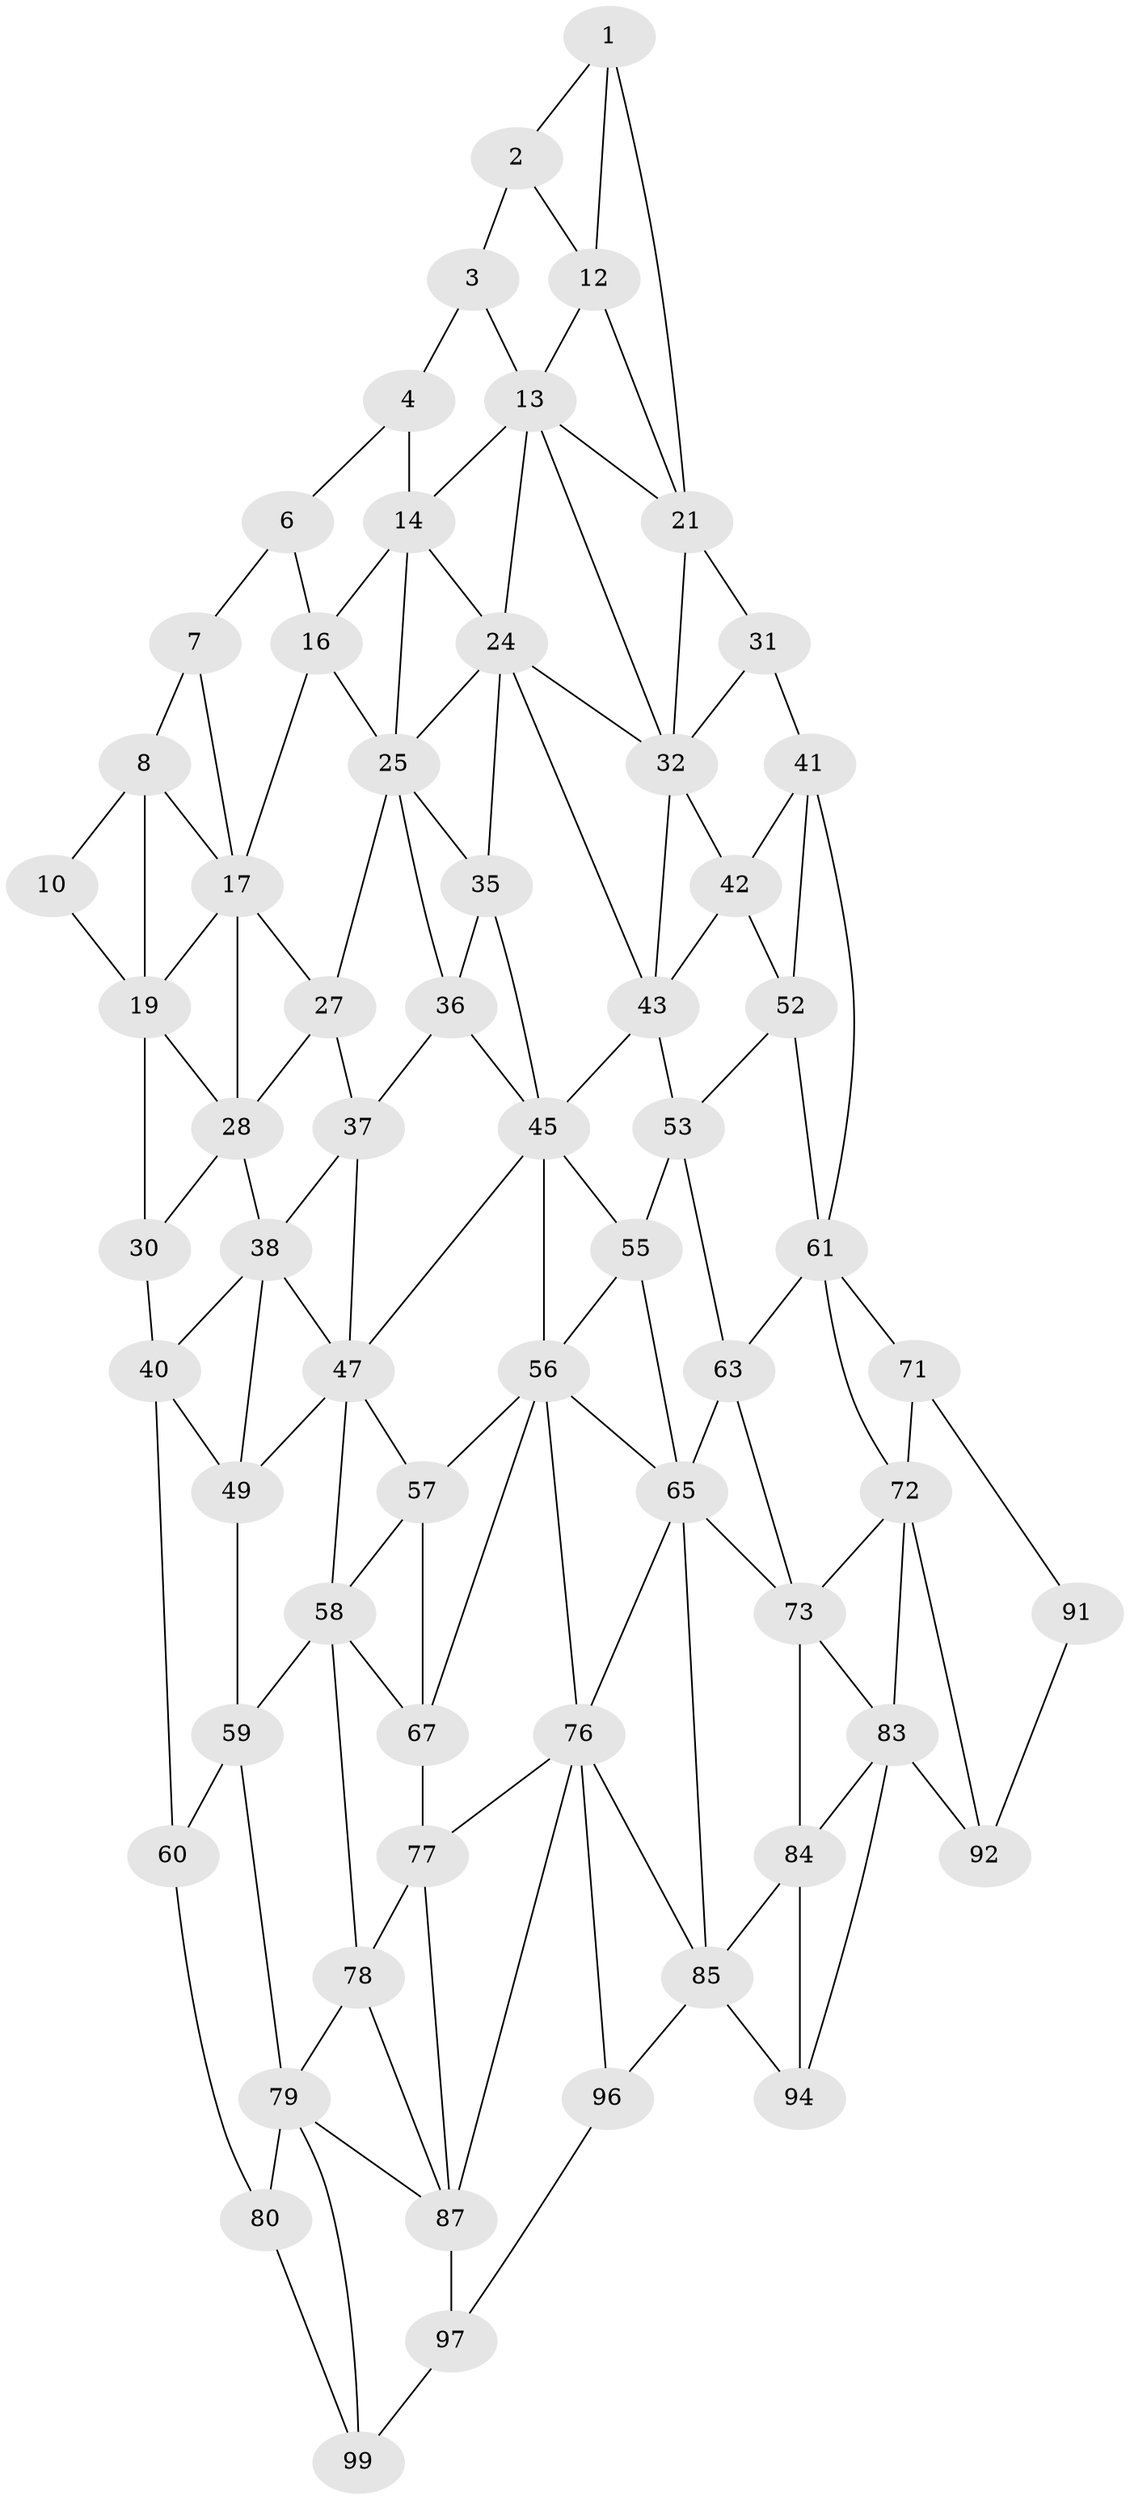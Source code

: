 // original degree distribution, {2: 0.04, 3: 0.32, 4: 0.64}
// Generated by graph-tools (version 1.1) at 2025/38/02/21/25 10:38:57]
// undirected, 63 vertices, 133 edges
graph export_dot {
graph [start="1"]
  node [color=gray90,style=filled];
  1 [super="+11"];
  2;
  3;
  4 [super="+5"];
  6;
  7;
  8 [super="+9"];
  10;
  12;
  13 [super="+23"];
  14 [super="+15"];
  16;
  17 [super="+18"];
  19 [super="+20"];
  21 [super="+22"];
  24 [super="+34"];
  25 [super="+26"];
  27;
  28 [super="+29"];
  30;
  31;
  32 [super="+33"];
  35;
  36;
  37;
  38 [super="+39"];
  40 [super="+50"];
  41 [super="+51"];
  42;
  43 [super="+44"];
  45 [super="+46"];
  47 [super="+48"];
  49;
  52;
  53 [super="+54"];
  55;
  56 [super="+66"];
  57;
  58 [super="+68"];
  59 [super="+69"];
  60 [super="+70"];
  61 [super="+62"];
  63 [super="+64"];
  65 [super="+75"];
  67;
  71 [super="+81"];
  72 [super="+82"];
  73 [super="+74"];
  76 [super="+86"];
  77;
  78;
  79 [super="+89"];
  80 [super="+90"];
  83 [super="+93"];
  84;
  85 [super="+95"];
  87 [super="+88"];
  91;
  92;
  94;
  96;
  97 [super="+98"];
  99 [super="+100"];
  1 -- 2;
  1 -- 12;
  1 -- 21;
  2 -- 12;
  2 -- 3;
  3 -- 13;
  3 -- 4;
  4 -- 14 [weight=2];
  4 -- 6;
  6 -- 16;
  6 -- 7;
  7 -- 17;
  7 -- 8;
  8 -- 17;
  8 -- 10;
  8 -- 19;
  10 -- 19;
  12 -- 13;
  12 -- 21;
  13 -- 14;
  13 -- 24;
  13 -- 32;
  13 -- 21;
  14 -- 24;
  14 -- 16;
  14 -- 25;
  16 -- 17;
  16 -- 25;
  17 -- 27;
  17 -- 19;
  17 -- 28;
  19 -- 28;
  19 -- 30;
  21 -- 31;
  21 -- 32;
  24 -- 25;
  24 -- 35;
  24 -- 43;
  24 -- 32;
  25 -- 35;
  25 -- 27;
  25 -- 36;
  27 -- 37;
  27 -- 28;
  28 -- 38 [weight=2];
  28 -- 30;
  30 -- 40;
  31 -- 41;
  31 -- 32;
  32 -- 42;
  32 -- 43;
  35 -- 45;
  35 -- 36;
  36 -- 37;
  36 -- 45;
  37 -- 47;
  37 -- 38;
  38 -- 47;
  38 -- 40;
  38 -- 49;
  40 -- 49;
  40 -- 60;
  41 -- 42;
  41 -- 52;
  41 -- 61;
  42 -- 52;
  42 -- 43;
  43 -- 53 [weight=2];
  43 -- 45;
  45 -- 55;
  45 -- 56;
  45 -- 47;
  47 -- 57;
  47 -- 49;
  47 -- 58;
  49 -- 59;
  52 -- 53;
  52 -- 61;
  53 -- 63 [weight=2];
  53 -- 55;
  55 -- 65;
  55 -- 56;
  56 -- 57;
  56 -- 65;
  56 -- 67;
  56 -- 76;
  57 -- 67;
  57 -- 58;
  58 -- 59 [weight=2];
  58 -- 67;
  58 -- 78;
  59 -- 60 [weight=2];
  59 -- 79;
  60 -- 80;
  61 -- 71;
  61 -- 72;
  61 -- 63;
  63 -- 73 [weight=2];
  63 -- 65;
  65 -- 73;
  65 -- 76;
  65 -- 85;
  67 -- 77;
  71 -- 72 [weight=2];
  71 -- 91;
  72 -- 73;
  72 -- 83;
  72 -- 92;
  73 -- 83;
  73 -- 84;
  76 -- 77;
  76 -- 96;
  76 -- 85;
  76 -- 87;
  77 -- 87;
  77 -- 78;
  78 -- 79;
  78 -- 87;
  79 -- 80 [weight=2];
  79 -- 99;
  79 -- 87;
  80 -- 99;
  83 -- 84;
  83 -- 92;
  83 -- 94;
  84 -- 94;
  84 -- 85;
  85 -- 96;
  85 -- 94;
  87 -- 97 [weight=2];
  91 -- 92;
  96 -- 97;
  97 -- 99;
}
